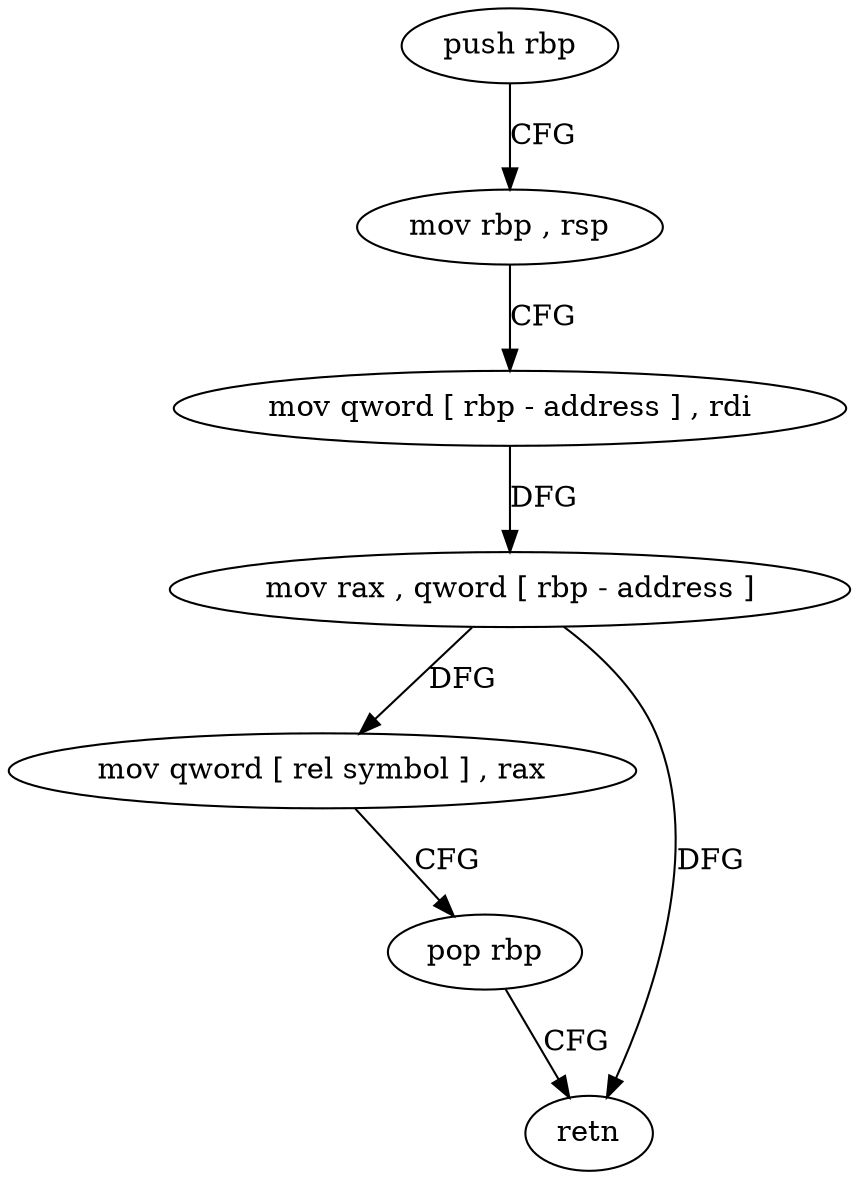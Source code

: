 digraph "func" {
"4219824" [label = "push rbp" ]
"4219825" [label = "mov rbp , rsp" ]
"4219828" [label = "mov qword [ rbp - address ] , rdi" ]
"4219832" [label = "mov rax , qword [ rbp - address ]" ]
"4219836" [label = "mov qword [ rel symbol ] , rax" ]
"4219843" [label = "pop rbp" ]
"4219844" [label = "retn" ]
"4219824" -> "4219825" [ label = "CFG" ]
"4219825" -> "4219828" [ label = "CFG" ]
"4219828" -> "4219832" [ label = "DFG" ]
"4219832" -> "4219836" [ label = "DFG" ]
"4219832" -> "4219844" [ label = "DFG" ]
"4219836" -> "4219843" [ label = "CFG" ]
"4219843" -> "4219844" [ label = "CFG" ]
}
